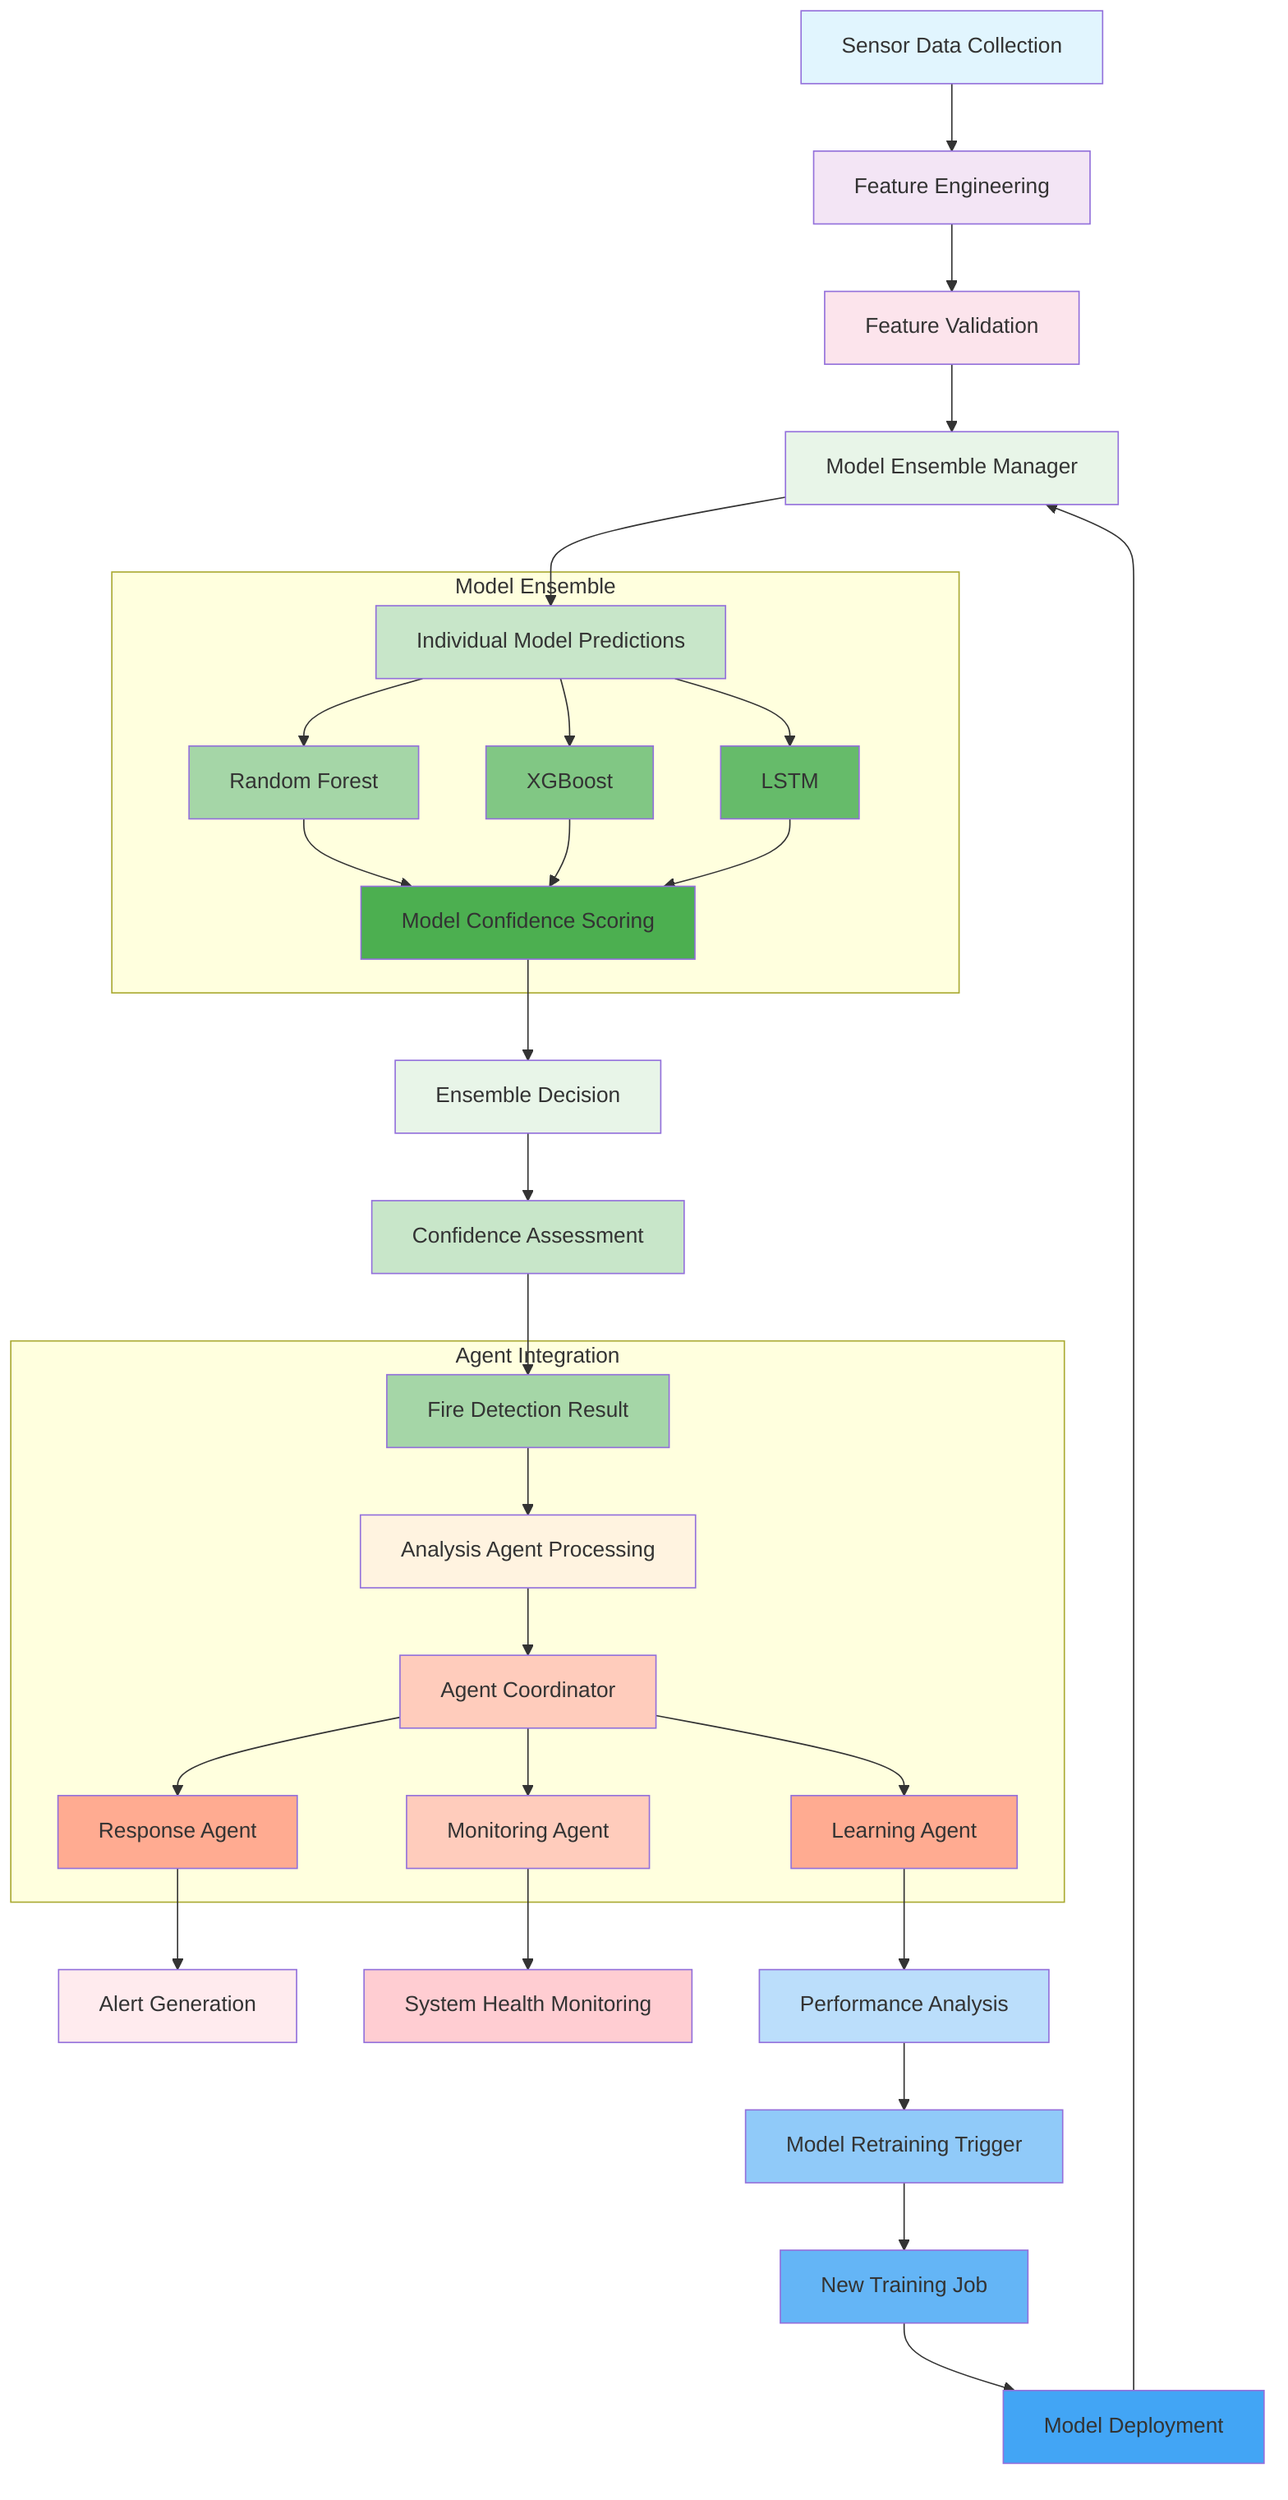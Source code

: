 graph TD
    A[Sensor Data Collection] --> B[Feature Engineering]
    B --> C[Feature Validation]
    C --> D[Model Ensemble Manager]
    D --> E[Individual Model Predictions]
    
    subgraph "Model Ensemble"
        E --> F[Random Forest]
        E --> G[XGBoost]
        E --> H[LSTM]
        F --> I[Model Confidence Scoring]
        G --> I
        H --> I
    end
    
    I --> J[Ensemble Decision]
    J --> K[Confidence Assessment]
    K --> L[Fire Detection Result]
    
    subgraph "Agent Integration"
        L --> M[Analysis Agent Processing]
        M --> N[Agent Coordinator]
        N --> O[Response Agent]
        N --> P[Monitoring Agent]
        N --> Q[Learning Agent]
    end
    
    O --> R[Alert Generation]
    P --> S[System Health Monitoring]
    Q --> T[Performance Analysis]
    T --> U[Model Retraining Trigger]
    U --> V[New Training Job]
    V --> W[Model Deployment]
    W --> D
    
    style A fill:#e1f5fe
    style B fill:#f3e5f5
    style C fill:#fce4ec
    style D fill:#e8f5e8
    style E fill:#c8e6c9
    style F fill:#a5d6a7
    style G fill:#81c784
    style H fill:#66bb6a
    style I fill:#4caf50
    style J fill:#e8f5e8
    style K fill:#c8e6c9
    style L fill:#a5d6a7
    style M fill:#fff3e0
    style N fill:#ffccbc
    style O fill:#ffab91
    style P fill:#ffccbc
    style Q fill:#ffab91
    style R fill:#ffebee
    style S fill:#ffcdd2
    style T fill:#bbdefb
    style U fill:#90caf9
    style V fill:#64b5f6
    style W fill:#42a5f5